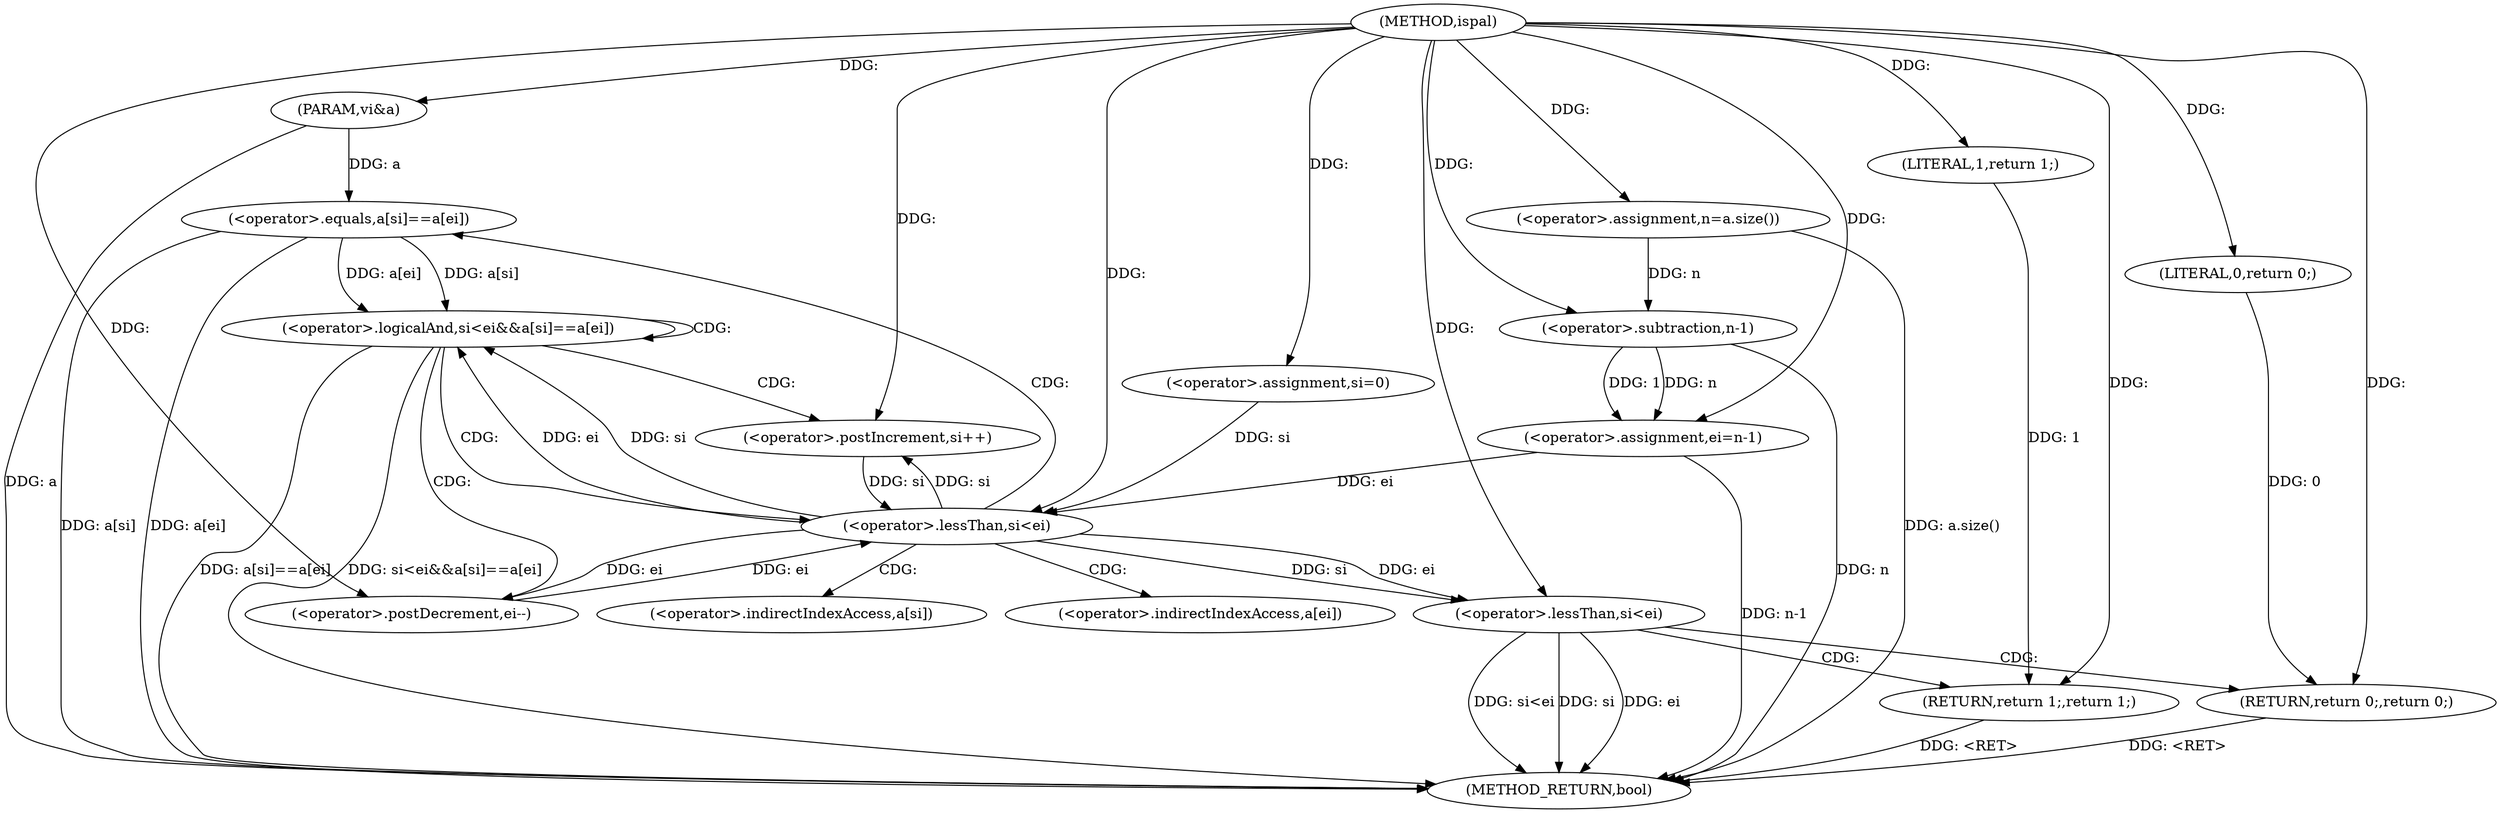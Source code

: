 digraph "ispal" {  
"1000399" [label = "(METHOD,ispal)" ]
"1000441" [label = "(METHOD_RETURN,bool)" ]
"1000400" [label = "(PARAM,vi&a)" ]
"1000403" [label = "(<operator>.assignment,n=a.size())" ]
"1000407" [label = "(<operator>.assignment,si=0)" ]
"1000411" [label = "(<operator>.assignment,ei=n-1)" ]
"1000439" [label = "(RETURN,return 1;,return 1;)" ]
"1000417" [label = "(<operator>.logicalAnd,si<ei&&a[si]==a[ei])" ]
"1000434" [label = "(<operator>.lessThan,si<ei)" ]
"1000437" [label = "(RETURN,return 0;,return 0;)" ]
"1000440" [label = "(LITERAL,1,return 1;)" ]
"1000413" [label = "(<operator>.subtraction,n-1)" ]
"1000429" [label = "(<operator>.postIncrement,si++)" ]
"1000431" [label = "(<operator>.postDecrement,ei--)" ]
"1000438" [label = "(LITERAL,0,return 0;)" ]
"1000418" [label = "(<operator>.lessThan,si<ei)" ]
"1000421" [label = "(<operator>.equals,a[si]==a[ei])" ]
"1000422" [label = "(<operator>.indirectIndexAccess,a[si])" ]
"1000425" [label = "(<operator>.indirectIndexAccess,a[ei])" ]
  "1000439" -> "1000441"  [ label = "DDG: <RET>"] 
  "1000400" -> "1000441"  [ label = "DDG: a"] 
  "1000403" -> "1000441"  [ label = "DDG: a.size()"] 
  "1000413" -> "1000441"  [ label = "DDG: n"] 
  "1000411" -> "1000441"  [ label = "DDG: n-1"] 
  "1000421" -> "1000441"  [ label = "DDG: a[si]"] 
  "1000421" -> "1000441"  [ label = "DDG: a[ei]"] 
  "1000417" -> "1000441"  [ label = "DDG: a[si]==a[ei]"] 
  "1000417" -> "1000441"  [ label = "DDG: si<ei&&a[si]==a[ei]"] 
  "1000434" -> "1000441"  [ label = "DDG: si"] 
  "1000434" -> "1000441"  [ label = "DDG: ei"] 
  "1000434" -> "1000441"  [ label = "DDG: si<ei"] 
  "1000437" -> "1000441"  [ label = "DDG: <RET>"] 
  "1000399" -> "1000400"  [ label = "DDG: "] 
  "1000399" -> "1000403"  [ label = "DDG: "] 
  "1000399" -> "1000407"  [ label = "DDG: "] 
  "1000413" -> "1000411"  [ label = "DDG: 1"] 
  "1000413" -> "1000411"  [ label = "DDG: n"] 
  "1000440" -> "1000439"  [ label = "DDG: 1"] 
  "1000399" -> "1000439"  [ label = "DDG: "] 
  "1000399" -> "1000411"  [ label = "DDG: "] 
  "1000438" -> "1000437"  [ label = "DDG: 0"] 
  "1000399" -> "1000437"  [ label = "DDG: "] 
  "1000399" -> "1000440"  [ label = "DDG: "] 
  "1000403" -> "1000413"  [ label = "DDG: n"] 
  "1000399" -> "1000413"  [ label = "DDG: "] 
  "1000418" -> "1000417"  [ label = "DDG: ei"] 
  "1000418" -> "1000417"  [ label = "DDG: si"] 
  "1000421" -> "1000417"  [ label = "DDG: a[si]"] 
  "1000421" -> "1000417"  [ label = "DDG: a[ei]"] 
  "1000418" -> "1000434"  [ label = "DDG: si"] 
  "1000399" -> "1000434"  [ label = "DDG: "] 
  "1000418" -> "1000434"  [ label = "DDG: ei"] 
  "1000399" -> "1000438"  [ label = "DDG: "] 
  "1000407" -> "1000418"  [ label = "DDG: si"] 
  "1000429" -> "1000418"  [ label = "DDG: si"] 
  "1000399" -> "1000418"  [ label = "DDG: "] 
  "1000411" -> "1000418"  [ label = "DDG: ei"] 
  "1000431" -> "1000418"  [ label = "DDG: ei"] 
  "1000400" -> "1000421"  [ label = "DDG: a"] 
  "1000418" -> "1000429"  [ label = "DDG: si"] 
  "1000399" -> "1000429"  [ label = "DDG: "] 
  "1000418" -> "1000431"  [ label = "DDG: ei"] 
  "1000399" -> "1000431"  [ label = "DDG: "] 
  "1000417" -> "1000417"  [ label = "CDG: "] 
  "1000417" -> "1000431"  [ label = "CDG: "] 
  "1000417" -> "1000429"  [ label = "CDG: "] 
  "1000417" -> "1000418"  [ label = "CDG: "] 
  "1000434" -> "1000439"  [ label = "CDG: "] 
  "1000434" -> "1000437"  [ label = "CDG: "] 
  "1000418" -> "1000422"  [ label = "CDG: "] 
  "1000418" -> "1000421"  [ label = "CDG: "] 
  "1000418" -> "1000425"  [ label = "CDG: "] 
}
